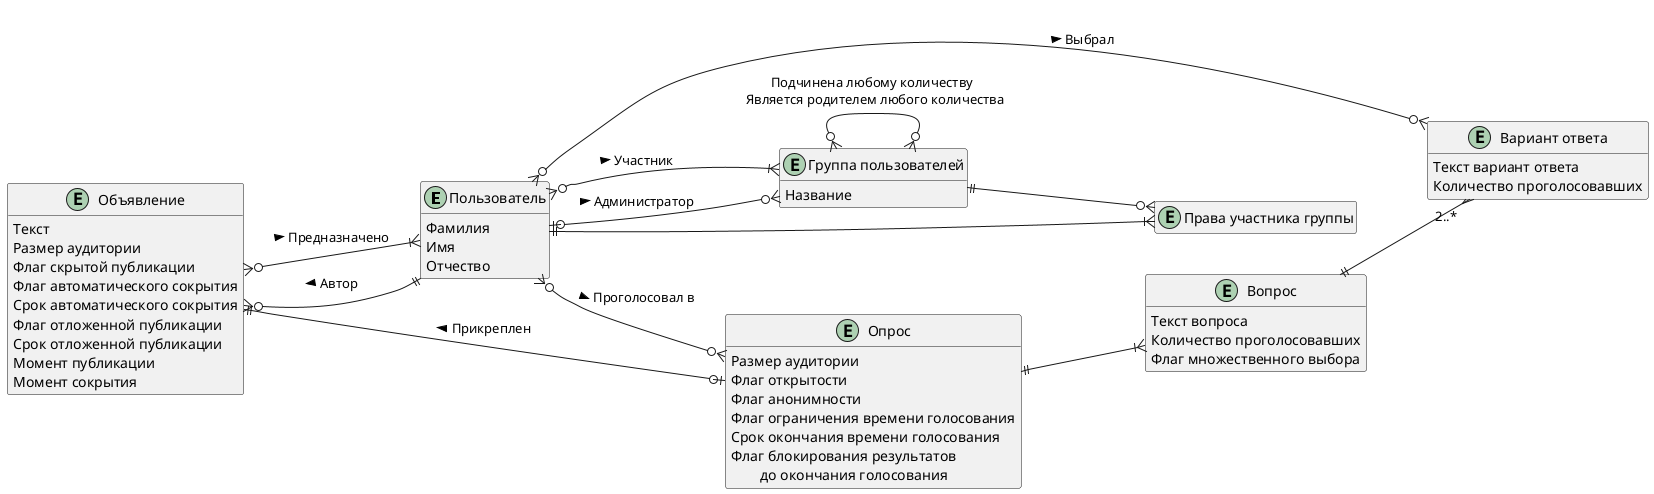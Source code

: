 ﻿@startuml
'https://plantuml.com/class-diagram

hide methods
left to right direction

entity "Пользователь" as user {
    Фамилия
    Имя
    Отчество
}

entity "Объявление" as announcement { 
    Текст
    Размер аудитории
    Флаг скрытой публикации
    Флаг автоматического сокрытия
    Срок автоматического сокрытия
    Флаг отложенной публикации
    Срок отложенной публикации
    Момент публикации
    Момент сокрытия
}
announcement }o--|| user : < Автор
announcement }o--|{ user : > Предназначено

entity "Опрос" as survey {
    Размер аудитории
    Флаг открытости
    Флаг анонимности
    Флаг ограничения времени голосования
    Срок окончания времени голосования
    Флаг блокирования результатов\n        до окончания голосования
}
announcement ||--o| survey : < Прикреплен
user }o--o{ survey : > Проголосовал в

entity "Вопрос" as question {
    Текст вопроса
    Количество проголосовавших
    Флаг множественного выбора
}
survey ||--|{ question

entity "Вариант ответа" as answer {
    Текст вариант ответа
    Количество проголосовавших
}
question ||--{ "2..*" answer
user }o--o{ answer : > Выбрал

entity "Группа пользователей" as userGroup { 
    Название
}
user }o--|{ userGroup : > Участник
user |o--o{ userGroup : > Администратор
userGroup }o--o{ userGroup : Подчинена любому количеству \n Является родителем любого количества

entity "Права участника группы" as memberRights {}
hide memberRights members
user ||--|{ memberRights
userGroup ||--o{ memberRights



@enduml
